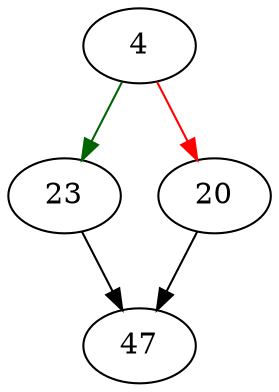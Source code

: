 strict digraph "vdbePmaWriterInit" {
	// Node definitions.
	4 [entry=true];
	23;
	20;
	47;

	// Edge definitions.
	4 -> 23 [
		color=darkgreen
		cond=true
	];
	4 -> 20 [
		color=red
		cond=false
	];
	23 -> 47;
	20 -> 47;
}